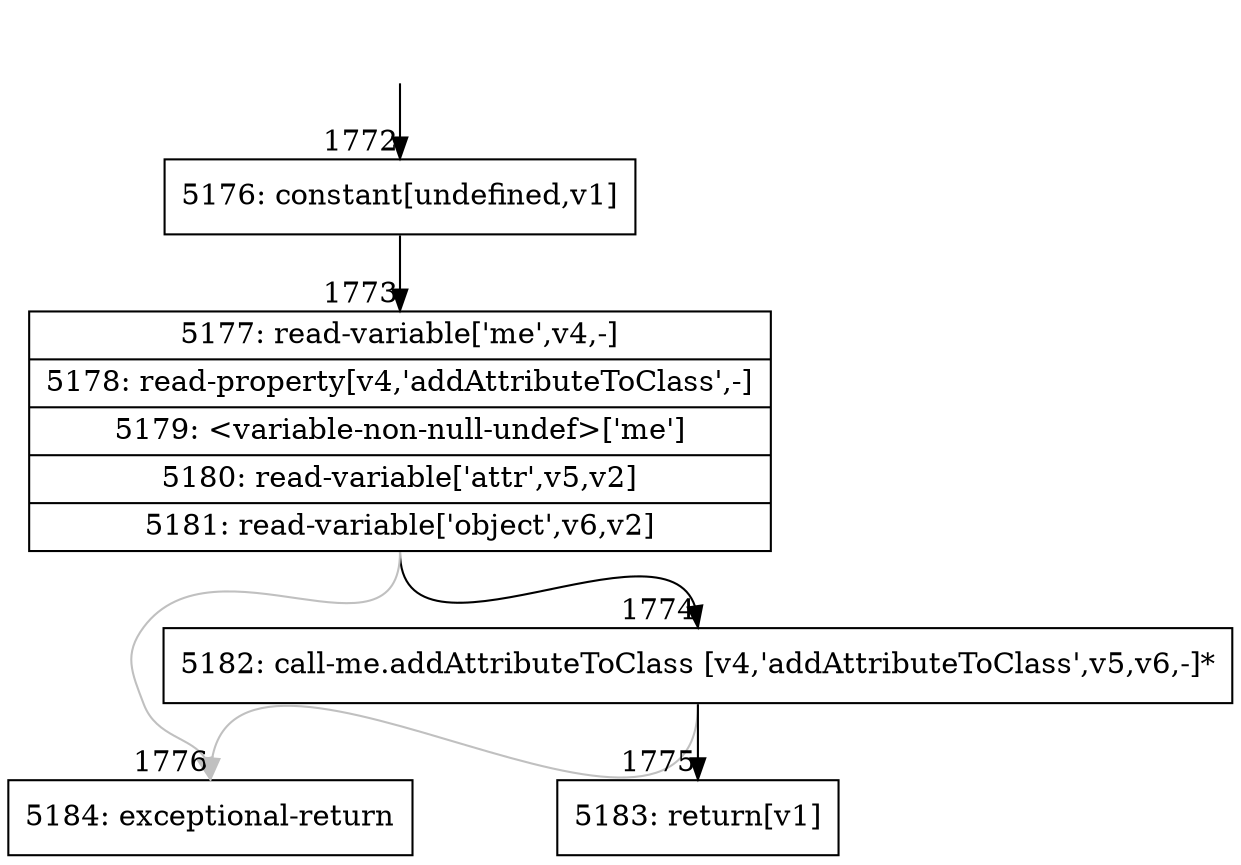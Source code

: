 digraph {
rankdir="TD"
BB_entry207[shape=none,label=""];
BB_entry207 -> BB1772 [tailport=s, headport=n, headlabel="    1772"]
BB1772 [shape=record label="{5176: constant[undefined,v1]}" ] 
BB1772 -> BB1773 [tailport=s, headport=n, headlabel="      1773"]
BB1773 [shape=record label="{5177: read-variable['me',v4,-]|5178: read-property[v4,'addAttributeToClass',-]|5179: \<variable-non-null-undef\>['me']|5180: read-variable['attr',v5,v2]|5181: read-variable['object',v6,v2]}" ] 
BB1773 -> BB1774 [tailport=s, headport=n, headlabel="      1774"]
BB1773 -> BB1776 [tailport=s, headport=n, color=gray, headlabel="      1776"]
BB1774 [shape=record label="{5182: call-me.addAttributeToClass [v4,'addAttributeToClass',v5,v6,-]*}" ] 
BB1774 -> BB1775 [tailport=s, headport=n, headlabel="      1775"]
BB1774 -> BB1776 [tailport=s, headport=n, color=gray]
BB1775 [shape=record label="{5183: return[v1]}" ] 
BB1776 [shape=record label="{5184: exceptional-return}" ] 
//#$~ 2055
}
